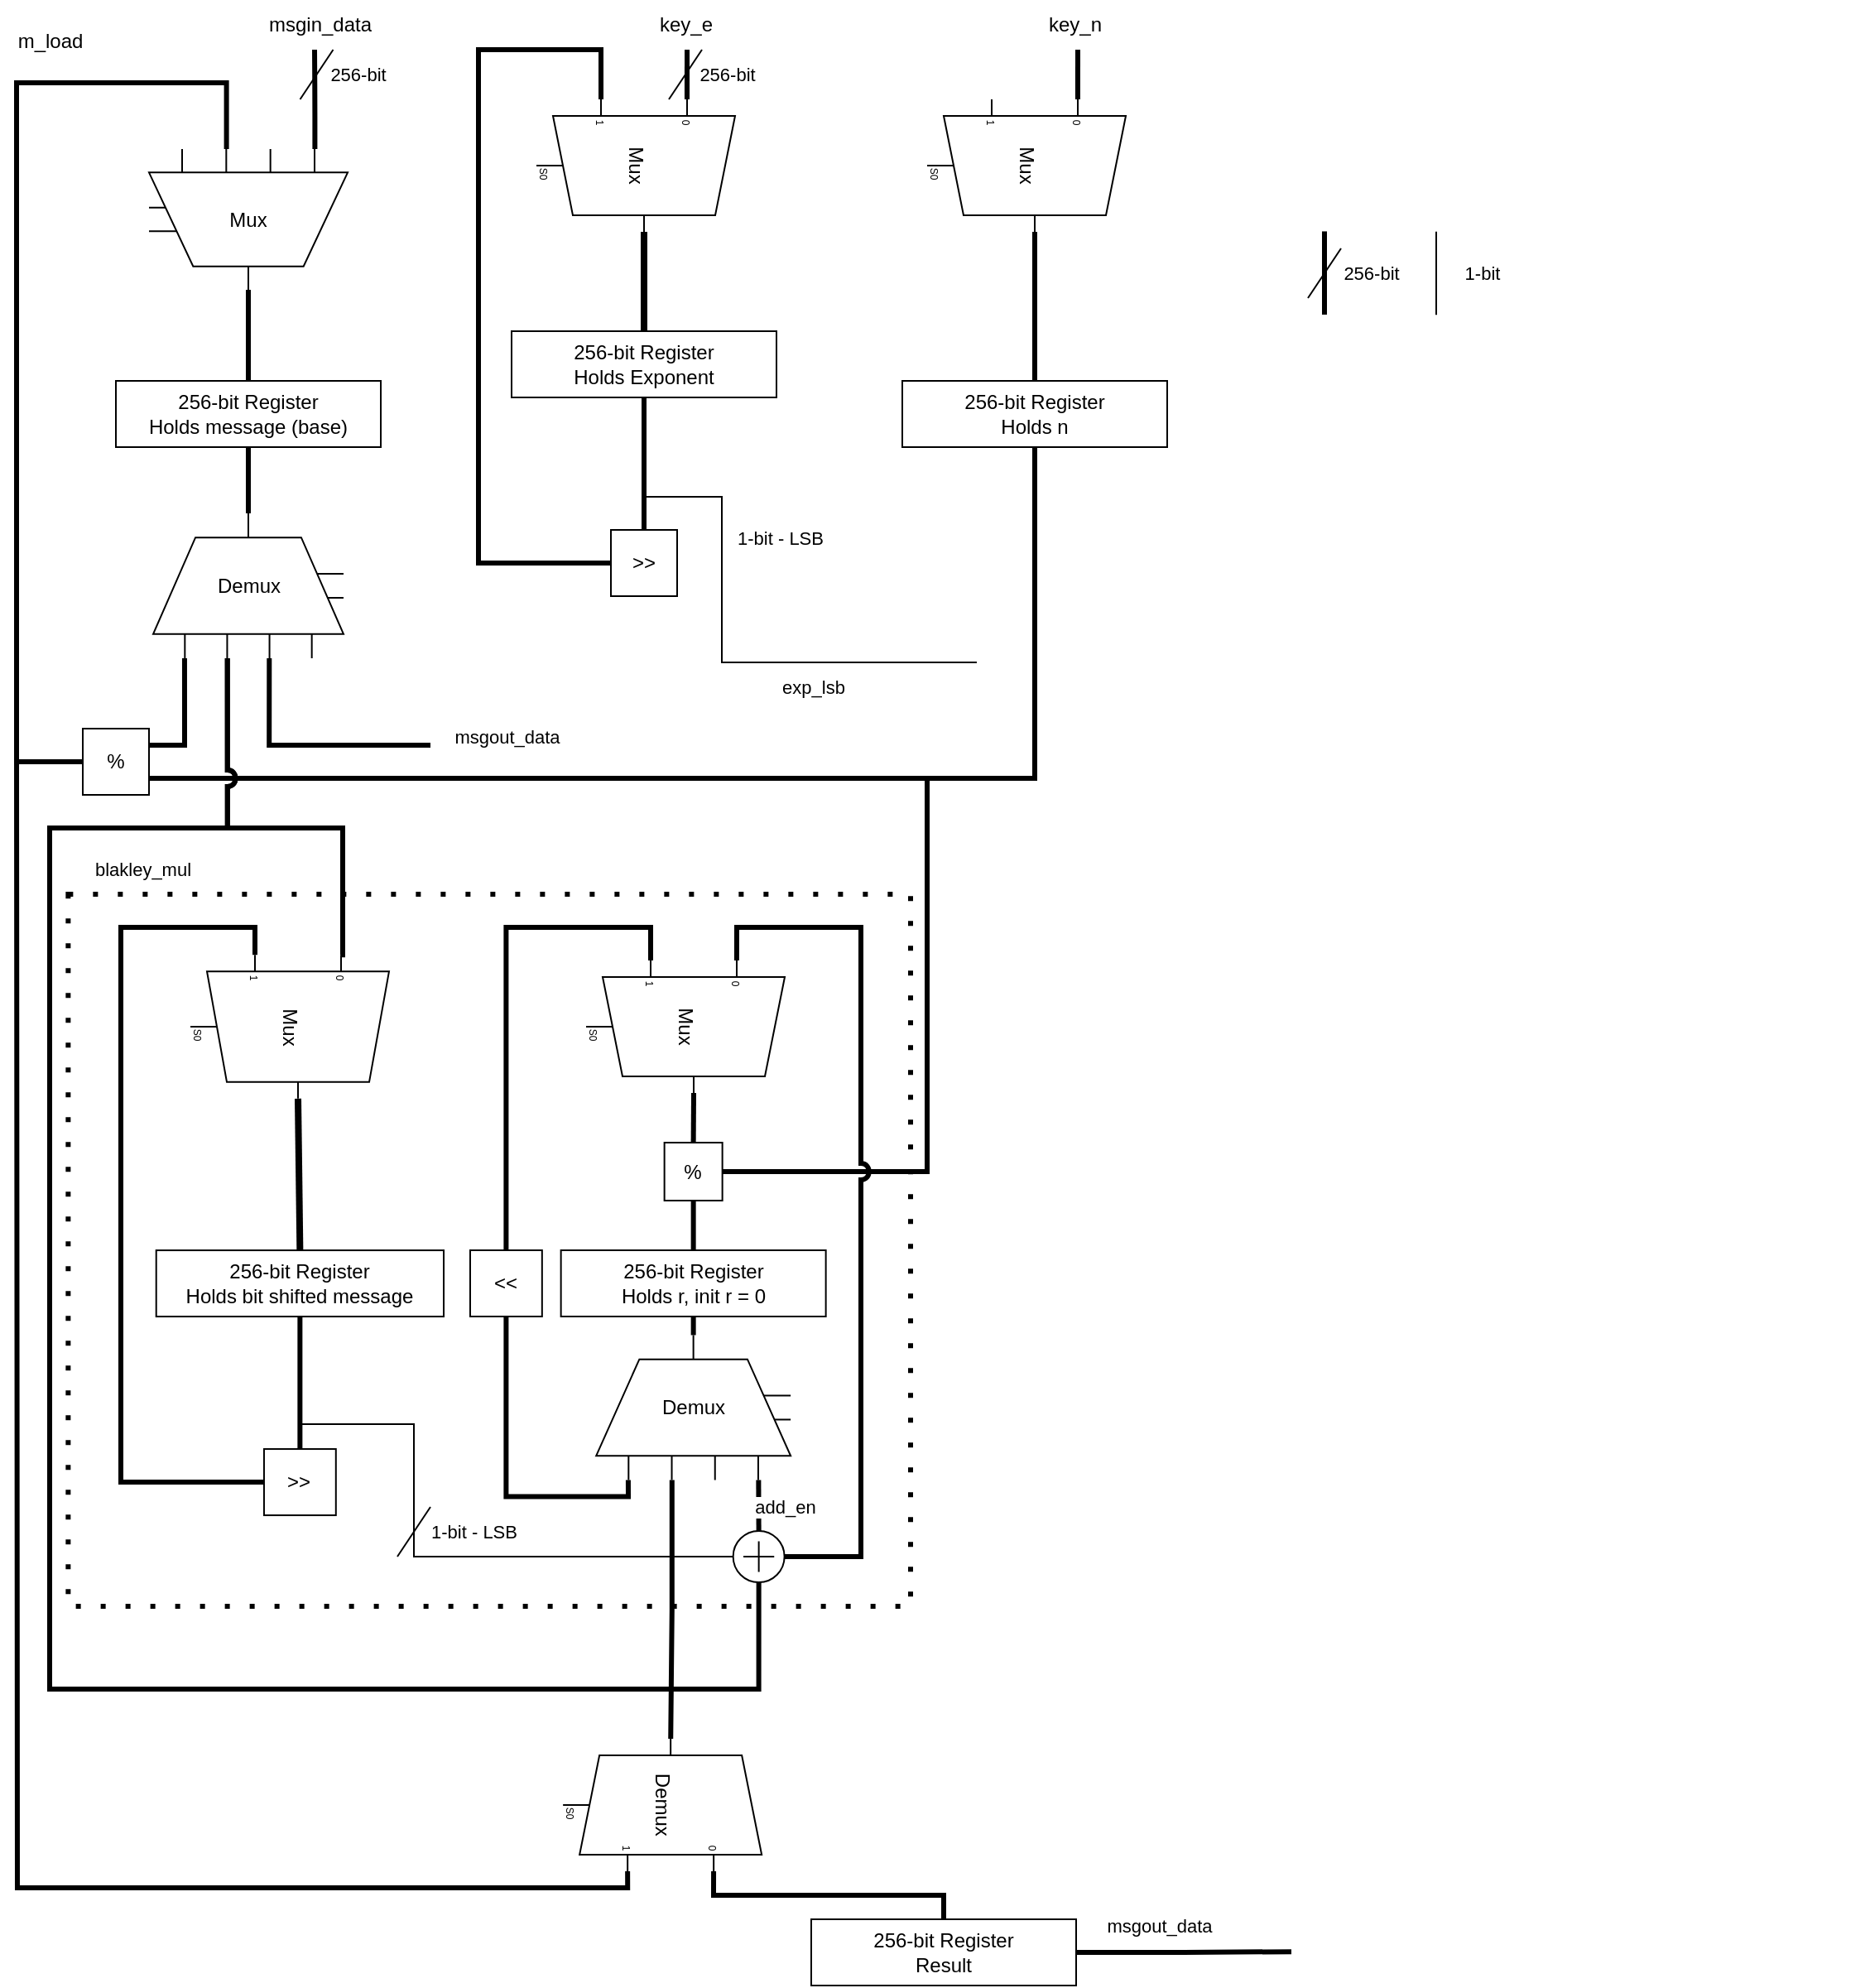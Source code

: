 <mxfile>
    <diagram id="-PTmoEmv_mqGnwa2bTHE" name="Page-1">
        <mxGraphModel dx="1140" dy="2110" grid="1" gridSize="10" guides="1" tooltips="1" connect="1" arrows="1" fold="1" page="1" pageScale="1" pageWidth="827" pageHeight="1169" background="none" math="0" shadow="0">
            <root>
                <mxCell id="0"/>
                <mxCell id="1" parent="0"/>
                <mxCell id="213" value="" style="rounded=0;whiteSpace=wrap;html=1;fontFamily=Helvetica;fontSize=11;fontColor=default;labelBackgroundColor=default;fillColor=none;strokeWidth=3;dashed=1;dashPattern=1 4;" parent="1" vertex="1">
                    <mxGeometry x="171.18" y="510" width="508.82" height="430" as="geometry"/>
                </mxCell>
                <mxCell id="2" value="256-bit Register&lt;div&gt;Holds message (base)&lt;/div&gt;" style="rounded=0;whiteSpace=wrap;html=1;" parent="1" vertex="1">
                    <mxGeometry x="200" y="200" width="160" height="40" as="geometry"/>
                </mxCell>
                <mxCell id="6" style="edgeStyle=none;html=1;exitX=1;exitY=0.5;exitDx=0;exitDy=0;exitPerimeter=0;entryX=0.5;entryY=0;entryDx=0;entryDy=0;flowAnimation=0;endArrow=none;endFill=0;strokeWidth=3;" parent="1" source="83" target="2" edge="1">
                    <mxGeometry relative="1" as="geometry">
                        <mxPoint x="280" y="140" as="sourcePoint"/>
                    </mxGeometry>
                </mxCell>
                <mxCell id="7" style="edgeStyle=orthogonalEdgeStyle;html=1;exitX=0;exitY=0.165;exitDx=0;exitDy=0;exitPerimeter=0;endArrow=none;endFill=0;strokeWidth=3;" parent="1" source="83" edge="1">
                    <mxGeometry relative="1" as="geometry">
                        <mxPoint x="320" as="targetPoint"/>
                        <mxPoint x="321" y="20" as="sourcePoint"/>
                        <Array as="points"/>
                    </mxGeometry>
                </mxCell>
                <mxCell id="8" value="msgin_data" style="text;html=1;align=center;verticalAlign=middle;resizable=0;points=[];autosize=1;strokeColor=none;fillColor=none;" parent="1" vertex="1">
                    <mxGeometry x="278.41" y="-30" width="90" height="30" as="geometry"/>
                </mxCell>
                <mxCell id="31" style="edgeStyle=orthogonalEdgeStyle;shape=connector;rounded=0;html=1;exitX=0.5;exitY=1;exitDx=0;exitDy=0;entryX=0.5;entryY=0;entryDx=0;entryDy=0;strokeColor=default;align=center;verticalAlign=middle;fontFamily=Helvetica;fontSize=11;fontColor=default;labelBackgroundColor=default;endArrow=none;endFill=0;strokeWidth=3;curved=0;jumpStyle=arc;" parent="1" source="10" target="27" edge="1">
                    <mxGeometry relative="1" as="geometry"/>
                </mxCell>
                <mxCell id="47" style="edgeStyle=orthogonalEdgeStyle;shape=connector;rounded=0;html=1;exitX=0.5;exitY=1;exitDx=0;exitDy=0;strokeColor=default;strokeWidth=1;align=center;verticalAlign=middle;fontFamily=Helvetica;fontSize=11;fontColor=default;labelBackgroundColor=default;endArrow=none;endFill=0;curved=0;" parent="1" source="10" edge="1">
                    <mxGeometry relative="1" as="geometry">
                        <mxPoint x="720" y="370" as="targetPoint"/>
                        <Array as="points">
                            <mxPoint x="519" y="270"/>
                            <mxPoint x="566" y="270"/>
                            <mxPoint x="566" y="370"/>
                        </Array>
                    </mxGeometry>
                </mxCell>
                <mxCell id="10" value="256-bit Register&lt;div&gt;Holds Exponent&lt;/div&gt;" style="rounded=0;whiteSpace=wrap;html=1;" parent="1" vertex="1">
                    <mxGeometry x="439" y="170" width="160" height="40" as="geometry"/>
                </mxCell>
                <mxCell id="11" style="edgeStyle=none;html=1;exitX=1;exitY=0.5;exitDx=0;exitDy=-5;exitPerimeter=0;entryX=0.5;entryY=0;entryDx=0;entryDy=0;flowAnimation=0;endArrow=none;endFill=0;strokeWidth=4;" parent="1" source="13" target="10" edge="1">
                    <mxGeometry relative="1" as="geometry"/>
                </mxCell>
                <mxCell id="279" style="edgeStyle=orthogonalEdgeStyle;shape=connector;curved=0;rounded=0;jumpStyle=arc;html=1;exitX=0;exitY=0.217;exitDx=0;exitDy=3;exitPerimeter=0;strokeColor=default;strokeWidth=3;align=center;verticalAlign=middle;fontFamily=Helvetica;fontSize=11;fontColor=default;labelBackgroundColor=default;endArrow=none;endFill=0;" parent="1" source="13" edge="1">
                    <mxGeometry relative="1" as="geometry">
                        <mxPoint x="545" as="targetPoint"/>
                    </mxGeometry>
                </mxCell>
                <mxCell id="13" value="Mux" style="shadow=0;dashed=0;align=center;html=1;strokeWidth=1;shape=mxgraph.electrical.abstract.mux2;whiteSpace=wrap;rotation=90;direction=east;" parent="1" vertex="1">
                    <mxGeometry x="474" y="10" width="80" height="120" as="geometry"/>
                </mxCell>
                <mxCell id="94" style="edgeStyle=orthogonalEdgeStyle;shape=connector;curved=0;rounded=0;jumpStyle=arc;html=1;exitX=0.5;exitY=1;exitDx=0;exitDy=0;entryX=1;entryY=0.75;entryDx=0;entryDy=0;strokeColor=default;strokeWidth=3;align=center;verticalAlign=middle;fontFamily=Helvetica;fontSize=11;fontColor=default;labelBackgroundColor=default;endArrow=none;endFill=0;" parent="1" source="19" target="78" edge="1">
                    <mxGeometry relative="1" as="geometry">
                        <Array as="points">
                            <mxPoint x="755" y="440"/>
                        </Array>
                    </mxGeometry>
                </mxCell>
                <mxCell id="284" style="edgeStyle=orthogonalEdgeStyle;shape=connector;curved=0;rounded=0;jumpStyle=arc;html=1;exitX=0.5;exitY=1;exitDx=0;exitDy=0;entryX=1;entryY=0.5;entryDx=0;entryDy=0;strokeColor=default;strokeWidth=3;align=center;verticalAlign=middle;fontFamily=Helvetica;fontSize=11;fontColor=default;labelBackgroundColor=default;endArrow=none;endFill=0;" parent="1" source="19" target="98" edge="1">
                    <mxGeometry relative="1" as="geometry">
                        <Array as="points">
                            <mxPoint x="755" y="440"/>
                            <mxPoint x="690" y="440"/>
                            <mxPoint x="690" y="678"/>
                        </Array>
                    </mxGeometry>
                </mxCell>
                <mxCell id="19" value="256-bit Register&lt;div&gt;Holds n&lt;/div&gt;" style="rounded=0;whiteSpace=wrap;html=1;" parent="1" vertex="1">
                    <mxGeometry x="675" y="200" width="160" height="40" as="geometry"/>
                </mxCell>
                <mxCell id="20" style="edgeStyle=none;html=1;exitX=1;exitY=0.5;exitDx=0;exitDy=-5;exitPerimeter=0;entryX=0.5;entryY=0;entryDx=0;entryDy=0;flowAnimation=0;strokeWidth=3;endArrow=none;endFill=0;" parent="1" source="22" target="19" edge="1">
                    <mxGeometry relative="1" as="geometry"/>
                </mxCell>
                <mxCell id="21" style="edgeStyle=none;html=1;exitX=0;exitY=0.217;exitDx=0;exitDy=3;exitPerimeter=0;endArrow=none;endFill=0;strokeWidth=3;" parent="1" source="22" edge="1">
                    <mxGeometry relative="1" as="geometry">
                        <mxPoint x="781" as="targetPoint"/>
                    </mxGeometry>
                </mxCell>
                <mxCell id="22" value="Mux" style="shadow=0;dashed=0;align=center;html=1;strokeWidth=1;shape=mxgraph.electrical.abstract.mux2;whiteSpace=wrap;rotation=90;direction=east;" parent="1" vertex="1">
                    <mxGeometry x="710" y="10" width="80" height="120" as="geometry"/>
                </mxCell>
                <mxCell id="24" value="key_n" style="text;html=1;align=center;verticalAlign=middle;resizable=0;points=[];autosize=1;strokeColor=none;fillColor=none;" parent="1" vertex="1">
                    <mxGeometry x="748.75" y="-30" width="60" height="30" as="geometry"/>
                </mxCell>
                <mxCell id="27" value="&amp;gt;&amp;gt;" style="rounded=0;whiteSpace=wrap;html=1;" parent="1" vertex="1">
                    <mxGeometry x="499" y="290" width="40" height="40" as="geometry"/>
                </mxCell>
                <mxCell id="28" style="edgeStyle=orthogonalEdgeStyle;html=1;exitX=0;exitY=0.5;exitDx=0;exitDy=0;entryX=0;entryY=0.65;entryDx=0;entryDy=3;entryPerimeter=0;endArrow=none;endFill=0;rounded=0;curved=0;jumpStyle=arc;strokeWidth=3;" parent="1" source="27" target="13" edge="1">
                    <mxGeometry relative="1" as="geometry">
                        <Array as="points">
                            <mxPoint x="419" y="310"/>
                            <mxPoint x="419"/>
                            <mxPoint x="493"/>
                        </Array>
                    </mxGeometry>
                </mxCell>
                <mxCell id="41" value="" style="endArrow=none;html=1;rounded=0;strokeColor=default;align=center;verticalAlign=middle;fontFamily=Helvetica;fontSize=11;fontColor=default;labelBackgroundColor=default;jumpStyle=none;" parent="1" edge="1">
                    <mxGeometry width="50" height="50" relative="1" as="geometry">
                        <mxPoint x="311.25" y="30" as="sourcePoint"/>
                        <mxPoint x="331.25" as="targetPoint"/>
                    </mxGeometry>
                </mxCell>
                <mxCell id="42" value="256-bit" style="text;html=1;align=center;verticalAlign=middle;resizable=0;points=[];autosize=1;strokeColor=none;fillColor=none;fontFamily=Helvetica;fontSize=11;fontColor=default;labelBackgroundColor=default;" parent="1" vertex="1">
                    <mxGeometry x="316.25" width="60" height="30" as="geometry"/>
                </mxCell>
                <mxCell id="50" value="1-bit - LSB" style="text;html=1;align=center;verticalAlign=middle;resizable=0;points=[];autosize=1;strokeColor=none;fillColor=none;fontFamily=Helvetica;fontSize=11;fontColor=default;labelBackgroundColor=default;" parent="1" vertex="1">
                    <mxGeometry x="561.25" y="280" width="80" height="30" as="geometry"/>
                </mxCell>
                <mxCell id="73" value="256-bit Register&lt;div&gt;Holds r, init r = 0&lt;/div&gt;" style="rounded=0;whiteSpace=wrap;html=1;" parent="1" vertex="1">
                    <mxGeometry x="468.82" y="725" width="160" height="40" as="geometry"/>
                </mxCell>
                <mxCell id="78" value="&lt;font style=&quot;font-size: 12px;&quot;&gt;%&lt;/font&gt;" style="rounded=0;whiteSpace=wrap;html=1;fontFamily=Helvetica;fontSize=11;fontColor=default;labelBackgroundColor=default;fillStyle=auto;" parent="1" vertex="1">
                    <mxGeometry x="180" y="410" width="40" height="40" as="geometry"/>
                </mxCell>
                <mxCell id="97" style="edgeStyle=orthogonalEdgeStyle;shape=connector;curved=0;rounded=0;jumpStyle=arc;html=1;exitX=0;exitY=0.5;exitDx=0;exitDy=0;entryX=0;entryY=0.61;entryDx=0;entryDy=0;entryPerimeter=0;strokeColor=default;strokeWidth=3;align=center;verticalAlign=middle;fontFamily=Helvetica;fontSize=11;fontColor=default;labelBackgroundColor=default;endArrow=none;endFill=0;" parent="1" source="78" edge="1">
                    <mxGeometry relative="1" as="geometry">
                        <Array as="points">
                            <mxPoint x="250" y="380"/>
                            <mxPoint x="250" y="250"/>
                            <mxPoint x="160" y="250"/>
                            <mxPoint x="160" y="10"/>
                            <mxPoint x="267" y="10"/>
                        </Array>
                    </mxGeometry>
                </mxCell>
                <mxCell id="104" style="edgeStyle=none;html=1;exitX=0.5;exitY=1;exitDx=0;exitDy=0;entryX=0.5;entryY=0;entryDx=0;entryDy=0;strokeWidth=3;endArrow=none;endFill=0;" parent="1" source="98" target="73" edge="1">
                    <mxGeometry relative="1" as="geometry"/>
                </mxCell>
                <mxCell id="98" value="%" style="whiteSpace=wrap;html=1;aspect=fixed;" parent="1" vertex="1">
                    <mxGeometry x="531.32" y="660" width="35" height="35" as="geometry"/>
                </mxCell>
                <mxCell id="103" style="edgeStyle=none;html=1;exitX=1;exitY=0.5;exitDx=0;exitDy=-5;exitPerimeter=0;entryX=0.5;entryY=0;entryDx=0;entryDy=0;strokeWidth=3;endArrow=none;endFill=0;" parent="1" source="102" target="98" edge="1">
                    <mxGeometry relative="1" as="geometry"/>
                </mxCell>
                <mxCell id="102" value="Mux" style="shadow=0;dashed=0;align=center;html=1;strokeWidth=1;shape=mxgraph.electrical.abstract.mux2;whiteSpace=wrap;rotation=90;direction=east;" parent="1" vertex="1">
                    <mxGeometry x="504" y="530" width="80" height="120" as="geometry"/>
                </mxCell>
                <mxCell id="83" value="Mux" style="shape=stencil(rVbbjoIwEP2avhraAdRHw+6+7UdUrGsjtATqZf9+K4XEojZl3ISXORPOOcwtECi6A28EYQnvGlEaAh+EsTNvJd9WFmY2c3DgOnGh4rVwyPfpauOUwIa6VGdafRQXuTPDO1IdRCuNy14clvc88EmSjQVvDxSlVsqqS606L3OXt9xcKuMZkGoQbqxKLYxoHT44vXrR7xAtaJ45hLCveWoMoQZrpBggxHKKFEsRYivA1VGfTIQanajhtCxsZ7KKGpNFSjNPFFfMQTJqVhbZKkoSCou8WhIotrw8/rT6pHZPjTb8to8PiTFd67O4q/ukzaEajAyVVHcMmc/wDxRLBMXkO9ZRFGWlOxFoucUfitmjLzoAxV63ItCavawqdzUDqrP6x/yBWrHw5jwv3oQkrni+j0kLU4SLHEPhu5jMEcIExVCETGTvm4ijCJkIn+4oE3EUIRP0fRNxFL4J8Id7ucRsCMzZkOeHY8y93P/+tYcD0qPur60H/gA=);whiteSpace=wrap;html=1;direction=south;" parent="1" vertex="1">
                    <mxGeometry x="220" y="60" width="120" height="85" as="geometry"/>
                </mxCell>
                <mxCell id="112" style="edgeStyle=orthogonalEdgeStyle;shape=connector;curved=0;rounded=0;jumpStyle=arc;html=1;exitX=0;exitY=0.165;exitDx=0;exitDy=0;exitPerimeter=0;strokeColor=default;strokeWidth=3;align=center;verticalAlign=middle;fontFamily=Helvetica;fontSize=11;fontColor=default;labelBackgroundColor=default;endArrow=none;endFill=0;entryX=1;entryY=0.25;entryDx=0;entryDy=0;" parent="1" source="158" target="78" edge="1">
                    <mxGeometry relative="1" as="geometry">
                        <mxPoint x="254.0" y="360" as="sourcePoint"/>
                        <mxPoint x="300" y="430" as="targetPoint"/>
                    </mxGeometry>
                </mxCell>
                <mxCell id="111" style="edgeStyle=orthogonalEdgeStyle;shape=connector;curved=0;rounded=0;jumpStyle=arc;html=1;exitX=0.5;exitY=1;exitDx=0;exitDy=0;entryX=0;entryY=0.458;entryDx=0;entryDy=0;entryPerimeter=0;strokeColor=default;strokeWidth=3;align=center;verticalAlign=middle;fontFamily=Helvetica;fontSize=11;fontColor=default;labelBackgroundColor=default;endArrow=none;endFill=0;" parent="1" source="2" edge="1">
                    <mxGeometry relative="1" as="geometry">
                        <mxPoint x="280" y="280" as="targetPoint"/>
                    </mxGeometry>
                </mxCell>
                <mxCell id="99" style="edgeStyle=orthogonalEdgeStyle;shape=connector;curved=0;rounded=0;jumpStyle=arc;html=1;exitX=0;exitY=0.5;exitDx=0;exitDy=0;entryX=0;entryY=0.61;entryDx=0;entryDy=0;entryPerimeter=0;strokeColor=default;strokeWidth=3;align=center;verticalAlign=middle;fontFamily=Helvetica;fontSize=11;fontColor=default;labelBackgroundColor=default;endArrow=none;endFill=0;" parent="1" source="78" target="83" edge="1">
                    <mxGeometry relative="1" as="geometry">
                        <Array as="points">
                            <mxPoint x="140" y="430"/>
                            <mxPoint x="140" y="20"/>
                            <mxPoint x="267" y="20"/>
                        </Array>
                    </mxGeometry>
                </mxCell>
                <mxCell id="144" style="edgeStyle=none;html=1;exitX=0.5;exitY=1;exitDx=0;exitDy=0;endArrow=none;endFill=0;strokeWidth=3;entryX=1;entryY=0.5;entryDx=0;entryDy=0;entryPerimeter=0;" parent="1" source="73" target="157" edge="1">
                    <mxGeometry relative="1" as="geometry">
                        <mxPoint x="558.82" y="770" as="targetPoint"/>
                    </mxGeometry>
                </mxCell>
                <mxCell id="165" style="edgeStyle=orthogonalEdgeStyle;shape=connector;curved=0;rounded=0;jumpStyle=arc;html=1;exitX=0.5;exitY=1;exitDx=0;exitDy=0;exitPerimeter=0;strokeColor=default;strokeWidth=3;align=center;verticalAlign=middle;fontFamily=Helvetica;fontSize=11;fontColor=default;labelBackgroundColor=default;endArrow=none;endFill=0;" parent="1" edge="1">
                    <mxGeometry relative="1" as="geometry">
                        <mxPoint x="708.82" y="540" as="targetPoint"/>
                        <mxPoint x="708.82" y="540" as="sourcePoint"/>
                    </mxGeometry>
                </mxCell>
                <mxCell id="148" value="" style="verticalLabelPosition=bottom;shadow=0;dashed=0;align=center;html=1;verticalAlign=top;shape=mxgraph.electrical.abstract.summation_point;" parent="1" vertex="1">
                    <mxGeometry x="572.82" y="894.5" width="31" height="31" as="geometry"/>
                </mxCell>
                <mxCell id="152" style="edgeStyle=orthogonalEdgeStyle;html=1;exitX=1;exitY=0.5;exitDx=0;exitDy=0;exitPerimeter=0;entryX=0;entryY=0.217;entryDx=0;entryDy=3;entryPerimeter=0;endArrow=none;endFill=0;strokeWidth=3;rounded=0;jumpStyle=arc;" parent="1" source="148" target="102" edge="1">
                    <mxGeometry relative="1" as="geometry">
                        <Array as="points">
                            <mxPoint x="650" y="910"/>
                            <mxPoint x="650" y="530"/>
                            <mxPoint x="575" y="530"/>
                        </Array>
                    </mxGeometry>
                </mxCell>
                <mxCell id="269" style="edgeStyle=orthogonalEdgeStyle;shape=connector;curved=0;rounded=0;jumpStyle=arc;html=1;exitX=0;exitY=0.165;exitDx=0;exitDy=0;exitPerimeter=0;entryX=0.5;entryY=1;entryDx=0;entryDy=0;strokeColor=default;strokeWidth=3;align=center;verticalAlign=middle;fontFamily=Helvetica;fontSize=11;fontColor=default;labelBackgroundColor=default;endArrow=none;endFill=0;" parent="1" source="157" target="82" edge="1">
                    <mxGeometry relative="1" as="geometry"/>
                </mxCell>
                <mxCell id="157" value="Demux" style="shape=stencil(rVbbjoIwEP2avhraAdRHw+6+7UdUrGsjtATqZf9+K4XEojZl3ISXORPOOcwtECi6A28EYQnvGlEaAh+EsTNvJd9WFmY2c3DgOnGh4rVwyPfpauOUwIa6VGdafRQXuTPDO1IdRCuNy14clvc88EmSjQVvDxSlVsqqS606L3OXt9xcKuMZkGoQbqxKLYxoHT44vXrR7xAtaJ45hLCveWoMoQZrpBggxHKKFEsRYivA1VGfTIQanajhtCxsZ7KKGpNFSjNPFFfMQTJqVhbZKkoSCou8WhIotrw8/rT6pHZPjTb8to8PiTFd67O4q/ukzaEajAyVVHcMmc/wDxRLBMXkO9ZRFGWlOxFoucUfitmjLzoAxV63ItCavawqdzUDqrP6x/yBWrHw5jwv3oQkrni+j0kLU4SLHEPhu5jMEcIExVCETGTvm4ijCJkIn+4oE3EUIRP0fRNxFL4J8Id7ucRsCMzZkOeHY8y93P/+tYcD0qPur60H/gA=);whiteSpace=wrap;html=1;direction=north;" parent="1" vertex="1">
                    <mxGeometry x="490.07" y="776.25" width="117.5" height="87.5" as="geometry"/>
                </mxCell>
                <mxCell id="161" style="edgeStyle=orthogonalEdgeStyle;shape=connector;curved=0;rounded=0;jumpStyle=arc;html=1;exitX=0;exitY=0.61;exitDx=0;exitDy=0;exitPerimeter=0;strokeColor=default;strokeWidth=3;align=center;verticalAlign=middle;fontFamily=Helvetica;fontSize=11;fontColor=default;labelBackgroundColor=default;endArrow=none;endFill=0;" parent="1" source="158" edge="1">
                    <mxGeometry relative="1" as="geometry">
                        <mxPoint x="390" y="420" as="targetPoint"/>
                        <Array as="points">
                            <mxPoint x="293" y="420"/>
                        </Array>
                    </mxGeometry>
                </mxCell>
                <mxCell id="158" value="Demux" style="shape=stencil(rVbbjoIwEP2avhraAdRHw+6+7UdUrGsjtATqZf9+K4XEojZl3ISXORPOOcwtECi6A28EYQnvGlEaAh+EsTNvJd9WFmY2c3DgOnGh4rVwyPfpauOUwIa6VGdafRQXuTPDO1IdRCuNy14clvc88EmSjQVvDxSlVsqqS606L3OXt9xcKuMZkGoQbqxKLYxoHT44vXrR7xAtaJ45hLCveWoMoQZrpBggxHKKFEsRYivA1VGfTIQanajhtCxsZ7KKGpNFSjNPFFfMQTJqVhbZKkoSCou8WhIotrw8/rT6pHZPjTb8to8PiTFd67O4q/ukzaEajAyVVHcMmc/wDxRLBMXkO9ZRFGWlOxFoucUfitmjLzoAxV63ItCavawqdzUDqrP6x/yBWrHw5jwv3oQkrni+j0kLU4SLHEPhu5jMEcIExVCETGTvm4ijCJkIn+4oE3EUIRP0fRNxFL4J8Id7ucRsCMzZkOeHY8y93P/+tYcD0qPur60H/gA=);whiteSpace=wrap;html=1;direction=north;" parent="1" vertex="1">
                    <mxGeometry x="222.5" y="280" width="115" height="87.5" as="geometry"/>
                </mxCell>
                <mxCell id="160" style="edgeStyle=none;html=1;exitX=0;exitY=0.835;exitDx=0;exitDy=0;exitPerimeter=0;entryX=0.5;entryY=0;entryDx=0;entryDy=0;entryPerimeter=0;rounded=0;curved=0;endArrow=none;endFill=0;strokeWidth=3;" parent="1" source="157" target="148" edge="1">
                    <mxGeometry relative="1" as="geometry"/>
                </mxCell>
                <mxCell id="162" value="msgout_data" style="text;html=1;align=center;verticalAlign=middle;resizable=0;points=[];autosize=1;strokeColor=none;fillColor=none;fontFamily=Helvetica;fontSize=11;fontColor=default;labelBackgroundColor=default;" parent="1" vertex="1">
                    <mxGeometry x="390.71" y="400" width="90" height="30" as="geometry"/>
                </mxCell>
                <mxCell id="197" style="edgeStyle=orthogonalEdgeStyle;shape=connector;curved=0;rounded=0;jumpStyle=arc;html=1;exitX=0.5;exitY=1;exitDx=0;exitDy=0;exitPerimeter=0;strokeColor=default;strokeWidth=3;align=center;verticalAlign=middle;fontFamily=Helvetica;fontSize=11;fontColor=default;labelBackgroundColor=default;endArrow=none;endFill=0;" parent="1" edge="1">
                    <mxGeometry relative="1" as="geometry">
                        <mxPoint x="1256" y="530" as="targetPoint"/>
                        <mxPoint x="1256.0" y="530" as="sourcePoint"/>
                    </mxGeometry>
                </mxCell>
                <mxCell id="207" style="edgeStyle=orthogonalEdgeStyle;html=1;exitX=0.5;exitY=1;exitDx=0;exitDy=0;exitPerimeter=0;endArrow=none;endFill=0;strokeWidth=3;rounded=0;curved=0;jumpStyle=arc;entryX=0;entryY=0.39;entryDx=0;entryDy=0;entryPerimeter=0;" parent="1" source="148" target="158" edge="1">
                    <mxGeometry relative="1" as="geometry">
                        <Array as="points">
                            <mxPoint x="588" y="990"/>
                            <mxPoint x="160" y="990"/>
                            <mxPoint x="160" y="470"/>
                            <mxPoint x="267" y="470"/>
                        </Array>
                        <mxPoint x="270" y="380" as="targetPoint"/>
                    </mxGeometry>
                </mxCell>
                <mxCell id="210" value="exp_lsb" style="text;html=1;align=center;verticalAlign=middle;resizable=0;points=[];autosize=1;strokeColor=none;fillColor=none;fontFamily=Helvetica;fontSize=11;fontColor=default;labelBackgroundColor=default;" parent="1" vertex="1">
                    <mxGeometry x="591.32" y="370" width="60" height="30" as="geometry"/>
                </mxCell>
                <mxCell id="214" value="blakley_mul" style="text;html=1;align=center;verticalAlign=middle;resizable=0;points=[];autosize=1;strokeColor=none;fillColor=none;fontFamily=Helvetica;fontSize=11;fontColor=default;labelBackgroundColor=default;" parent="1" vertex="1">
                    <mxGeometry x="176.18" y="480" width="80" height="30" as="geometry"/>
                </mxCell>
                <mxCell id="239" style="edgeStyle=orthogonalEdgeStyle;shape=connector;rounded=0;html=1;exitX=0.5;exitY=1;exitDx=0;exitDy=0;entryX=0.5;entryY=0;entryDx=0;entryDy=0;strokeColor=default;align=center;verticalAlign=middle;fontFamily=Helvetica;fontSize=11;fontColor=default;labelBackgroundColor=default;endArrow=none;endFill=0;strokeWidth=3;curved=0;jumpStyle=arc;" parent="1" source="241" target="244" edge="1">
                    <mxGeometry relative="1" as="geometry"/>
                </mxCell>
                <mxCell id="241" value="256-bit Register&lt;div&gt;Holds bit shifted message&lt;/div&gt;" style="rounded=0;whiteSpace=wrap;html=1;" parent="1" vertex="1">
                    <mxGeometry x="224.361" y="725.03" width="173.651" height="40" as="geometry"/>
                </mxCell>
                <mxCell id="242" style="edgeStyle=none;html=1;exitX=1;exitY=0.5;exitDx=0;exitDy=-5;exitPerimeter=0;entryX=0.5;entryY=0;entryDx=0;entryDy=0;flowAnimation=0;endArrow=none;endFill=0;strokeWidth=4;" parent="1" source="243" target="241" edge="1">
                    <mxGeometry relative="1" as="geometry"/>
                </mxCell>
                <mxCell id="243" value="Mux" style="shadow=0;dashed=0;align=center;html=1;strokeWidth=1;shape=mxgraph.electrical.abstract.mux2;whiteSpace=wrap;rotation=90;direction=east;" parent="1" vertex="1">
                    <mxGeometry x="261.587" y="530" width="86.826" height="120" as="geometry"/>
                </mxCell>
                <mxCell id="244" value="&amp;gt;&amp;gt;" style="rounded=0;whiteSpace=wrap;html=1;" parent="1" vertex="1">
                    <mxGeometry x="289.48" y="845.03" width="43.413" height="40" as="geometry"/>
                </mxCell>
                <mxCell id="245" style="edgeStyle=orthogonalEdgeStyle;html=1;exitX=0;exitY=0.5;exitDx=0;exitDy=0;entryX=0;entryY=0.65;entryDx=0;entryDy=3;entryPerimeter=0;endArrow=none;endFill=0;rounded=0;curved=0;jumpStyle=arc;strokeWidth=3;" parent="1" source="244" target="243" edge="1">
                    <mxGeometry relative="1" as="geometry">
                        <Array as="points">
                            <mxPoint x="203" y="865"/>
                            <mxPoint x="203" y="530"/>
                            <mxPoint x="284" y="530"/>
                        </Array>
                    </mxGeometry>
                </mxCell>
                <mxCell id="82" value="&amp;lt;&amp;lt;" style="rounded=0;whiteSpace=wrap;html=1;" parent="1" vertex="1">
                    <mxGeometry x="413.999" y="725" width="43.413" height="40" as="geometry"/>
                </mxCell>
                <mxCell id="270" style="edgeStyle=orthogonalEdgeStyle;shape=connector;curved=0;rounded=0;jumpStyle=arc;html=1;exitX=0.5;exitY=0;exitDx=0;exitDy=0;entryX=0;entryY=0.65;entryDx=0;entryDy=3;entryPerimeter=0;strokeColor=default;strokeWidth=3;align=center;verticalAlign=middle;fontFamily=Helvetica;fontSize=11;fontColor=default;labelBackgroundColor=default;endArrow=none;endFill=0;" parent="1" source="82" target="102" edge="1">
                    <mxGeometry relative="1" as="geometry">
                        <Array as="points">
                            <mxPoint x="436" y="530"/>
                            <mxPoint x="523" y="530"/>
                        </Array>
                    </mxGeometry>
                </mxCell>
                <mxCell id="271" style="edgeStyle=orthogonalEdgeStyle;shape=connector;curved=0;rounded=0;jumpStyle=none;html=1;exitX=0.5;exitY=1;exitDx=0;exitDy=0;entryX=0;entryY=0.5;entryDx=0;entryDy=0;entryPerimeter=0;strokeColor=default;strokeWidth=1;align=center;verticalAlign=middle;fontFamily=Helvetica;fontSize=11;fontColor=default;labelBackgroundColor=default;endArrow=none;endFill=0;" parent="1" source="241" target="148" edge="1">
                    <mxGeometry relative="1" as="geometry">
                        <Array as="points">
                            <mxPoint x="311" y="830"/>
                            <mxPoint x="380" y="830"/>
                            <mxPoint x="380" y="910"/>
                        </Array>
                    </mxGeometry>
                </mxCell>
                <mxCell id="272" value="add_en" style="text;html=1;align=center;verticalAlign=middle;resizable=0;points=[];autosize=1;strokeColor=none;fillColor=none;fontFamily=Helvetica;fontSize=11;fontColor=default;labelBackgroundColor=default;" parent="1" vertex="1">
                    <mxGeometry x="574" y="864.5" width="60" height="30" as="geometry"/>
                </mxCell>
                <mxCell id="273" style="edgeStyle=orthogonalEdgeStyle;shape=connector;curved=0;rounded=0;jumpStyle=arc;html=1;exitX=0;exitY=0.39;exitDx=0;exitDy=0;exitPerimeter=0;entryX=0;entryY=0.217;entryDx=0;entryDy=3;entryPerimeter=0;strokeColor=default;strokeWidth=3;align=center;verticalAlign=middle;fontFamily=Helvetica;fontSize=11;fontColor=default;labelBackgroundColor=default;endArrow=none;endFill=0;" parent="1" source="158" target="243" edge="1">
                    <mxGeometry relative="1" as="geometry">
                        <Array as="points">
                            <mxPoint x="267" y="470"/>
                            <mxPoint x="337" y="470"/>
                        </Array>
                    </mxGeometry>
                </mxCell>
                <mxCell id="275" value="" style="endArrow=none;html=1;rounded=0;strokeColor=default;align=center;verticalAlign=middle;fontFamily=Helvetica;fontSize=11;fontColor=default;labelBackgroundColor=default;jumpStyle=none;" parent="1" edge="1">
                    <mxGeometry width="50" height="50" relative="1" as="geometry">
                        <mxPoint x="370" y="910" as="sourcePoint"/>
                        <mxPoint x="390" y="880" as="targetPoint"/>
                    </mxGeometry>
                </mxCell>
                <mxCell id="276" value="1-bit - LSB" style="text;html=1;align=center;verticalAlign=middle;resizable=0;points=[];autosize=1;strokeColor=none;fillColor=none;fontFamily=Helvetica;fontSize=11;fontColor=default;labelBackgroundColor=default;" parent="1" vertex="1">
                    <mxGeometry x="376.25" y="880" width="80" height="30" as="geometry"/>
                </mxCell>
                <mxCell id="280" style="edgeStyle=none;html=1;exitX=0;exitY=0.217;exitDx=0;exitDy=3;exitPerimeter=0;endArrow=none;endFill=0;strokeWidth=3;" parent="1" edge="1">
                    <mxGeometry relative="1" as="geometry">
                        <mxPoint x="545" as="targetPoint"/>
                        <mxPoint x="545" y="30" as="sourcePoint"/>
                    </mxGeometry>
                </mxCell>
                <mxCell id="281" value="" style="endArrow=none;html=1;rounded=0;strokeColor=default;align=center;verticalAlign=middle;fontFamily=Helvetica;fontSize=11;fontColor=default;labelBackgroundColor=default;jumpStyle=none;" parent="1" edge="1">
                    <mxGeometry width="50" height="50" relative="1" as="geometry">
                        <mxPoint x="534" y="30" as="sourcePoint"/>
                        <mxPoint x="554" as="targetPoint"/>
                    </mxGeometry>
                </mxCell>
                <mxCell id="282" value="256-bit" style="text;html=1;align=center;verticalAlign=middle;resizable=0;points=[];autosize=1;strokeColor=none;fillColor=none;fontFamily=Helvetica;fontSize=11;fontColor=default;labelBackgroundColor=default;" parent="1" vertex="1">
                    <mxGeometry x="539" width="60" height="30" as="geometry"/>
                </mxCell>
                <mxCell id="283" value="key_e" style="text;html=1;align=center;verticalAlign=middle;resizable=0;points=[];autosize=1;strokeColor=none;fillColor=none;" parent="1" vertex="1">
                    <mxGeometry x="514" y="-30" width="60" height="30" as="geometry"/>
                </mxCell>
                <mxCell id="290" value="" style="endArrow=none;html=1;rounded=0;strokeColor=default;align=center;verticalAlign=middle;fontFamily=Helvetica;fontSize=11;fontColor=default;labelBackgroundColor=default;jumpStyle=none;" parent="1" edge="1">
                    <mxGeometry width="50" height="50" relative="1" as="geometry">
                        <mxPoint x="920" y="150" as="sourcePoint"/>
                        <mxPoint x="940" y="120" as="targetPoint"/>
                    </mxGeometry>
                </mxCell>
                <mxCell id="291" value="256-bit" style="text;html=1;align=center;verticalAlign=middle;resizable=0;points=[];autosize=1;strokeColor=none;fillColor=none;fontFamily=Helvetica;fontSize=11;fontColor=default;labelBackgroundColor=default;" parent="1" vertex="1">
                    <mxGeometry x="927.5" y="120" width="60" height="30" as="geometry"/>
                </mxCell>
                <mxCell id="294" value="" style="endArrow=none;html=1;rounded=0;strokeColor=default;strokeWidth=3;align=center;verticalAlign=middle;fontFamily=Helvetica;fontSize=11;fontColor=default;labelBackgroundColor=default;jumpStyle=none;" parent="1" edge="1">
                    <mxGeometry width="50" height="50" relative="1" as="geometry">
                        <mxPoint x="930" y="160" as="sourcePoint"/>
                        <mxPoint x="930" y="109.72" as="targetPoint"/>
                    </mxGeometry>
                </mxCell>
                <mxCell id="296" value="1-bit" style="text;html=1;align=center;verticalAlign=middle;resizable=0;points=[];autosize=1;strokeColor=none;fillColor=none;fontFamily=Helvetica;fontSize=11;fontColor=default;labelBackgroundColor=default;" parent="1" vertex="1">
                    <mxGeometry x="1005" y="120.14" width="40" height="30" as="geometry"/>
                </mxCell>
                <mxCell id="297" value="" style="endArrow=none;html=1;rounded=0;strokeColor=default;strokeWidth=1;align=center;verticalAlign=middle;fontFamily=Helvetica;fontSize=11;fontColor=default;labelBackgroundColor=default;jumpStyle=none;" parent="1" edge="1">
                    <mxGeometry width="50" height="50" relative="1" as="geometry">
                        <mxPoint x="997.5" y="160.14" as="sourcePoint"/>
                        <mxPoint x="997.5" y="109.86" as="targetPoint"/>
                    </mxGeometry>
                </mxCell>
                <mxCell id="299" value="m_load" style="text;html=1;align=center;verticalAlign=middle;resizable=0;points=[];autosize=1;strokeColor=none;fillColor=none;" parent="1" vertex="1">
                    <mxGeometry x="130" y="-20" width="60" height="30" as="geometry"/>
                </mxCell>
                <mxCell id="321" style="edgeStyle=orthogonalEdgeStyle;shape=connector;rounded=0;html=1;exitX=1;exitY=0.5;exitDx=0;exitDy=0;strokeColor=default;strokeWidth=3;align=center;verticalAlign=middle;fontFamily=Helvetica;fontSize=11;fontColor=default;labelBackgroundColor=default;endArrow=none;" edge="1" parent="1" source="310">
                    <mxGeometry relative="1" as="geometry">
                        <mxPoint x="910" y="1148.571" as="targetPoint"/>
                    </mxGeometry>
                </mxCell>
                <mxCell id="310" value="256-bit Register&lt;div&gt;Result&lt;/div&gt;" style="rounded=0;whiteSpace=wrap;html=1;" parent="1" vertex="1">
                    <mxGeometry x="620" y="1129" width="160" height="40" as="geometry"/>
                </mxCell>
                <mxCell id="314" style="edgeStyle=orthogonalEdgeStyle;html=1;exitX=1;exitY=0.217;exitDx=0;exitDy=3;exitPerimeter=0;endArrow=none;endFill=0;rounded=0;strokeWidth=3;entryX=0.5;entryY=0;entryDx=0;entryDy=0;" edge="1" parent="1" source="312" target="310">
                    <mxGeometry relative="1" as="geometry">
                        <mxPoint x="561" y="1110" as="targetPoint"/>
                    </mxGeometry>
                </mxCell>
                <mxCell id="320" style="edgeStyle=orthogonalEdgeStyle;shape=connector;rounded=0;html=1;exitX=1;exitY=0.65;exitDx=0;exitDy=3;exitPerimeter=0;strokeColor=default;strokeWidth=3;align=center;verticalAlign=middle;fontFamily=Helvetica;fontSize=11;fontColor=default;labelBackgroundColor=default;endArrow=none;" edge="1" parent="1" source="312">
                    <mxGeometry relative="1" as="geometry">
                        <mxPoint x="140" y="420.0" as="targetPoint"/>
                    </mxGeometry>
                </mxCell>
                <mxCell id="312" value="Demux" style="shadow=0;dashed=0;align=center;html=1;strokeWidth=1;shape=mxgraph.electrical.abstract.mux2;operation=demux;whiteSpace=wrap;rotation=90;" vertex="1" parent="1">
                    <mxGeometry x="490.07" y="1000" width="80" height="120" as="geometry"/>
                </mxCell>
                <mxCell id="323" value="msgout_data" style="text;html=1;align=center;verticalAlign=middle;resizable=0;points=[];autosize=1;strokeColor=none;fillColor=none;fontFamily=Helvetica;fontSize=11;fontColor=default;labelBackgroundColor=default;" vertex="1" parent="1">
                    <mxGeometry x="785" y="1118" width="90" height="30" as="geometry"/>
                </mxCell>
                <mxCell id="324" style="edgeStyle=orthogonalEdgeStyle;shape=connector;rounded=0;html=1;exitX=0;exitY=0.39;exitDx=0;exitDy=0;exitPerimeter=0;entryX=0;entryY=0.458;entryDx=0;entryDy=0;entryPerimeter=0;strokeColor=default;strokeWidth=3;align=center;verticalAlign=middle;fontFamily=Helvetica;fontSize=11;fontColor=default;labelBackgroundColor=default;endArrow=none;" edge="1" parent="1" source="157" target="312">
                    <mxGeometry relative="1" as="geometry"/>
                </mxCell>
            </root>
        </mxGraphModel>
    </diagram>
</mxfile>